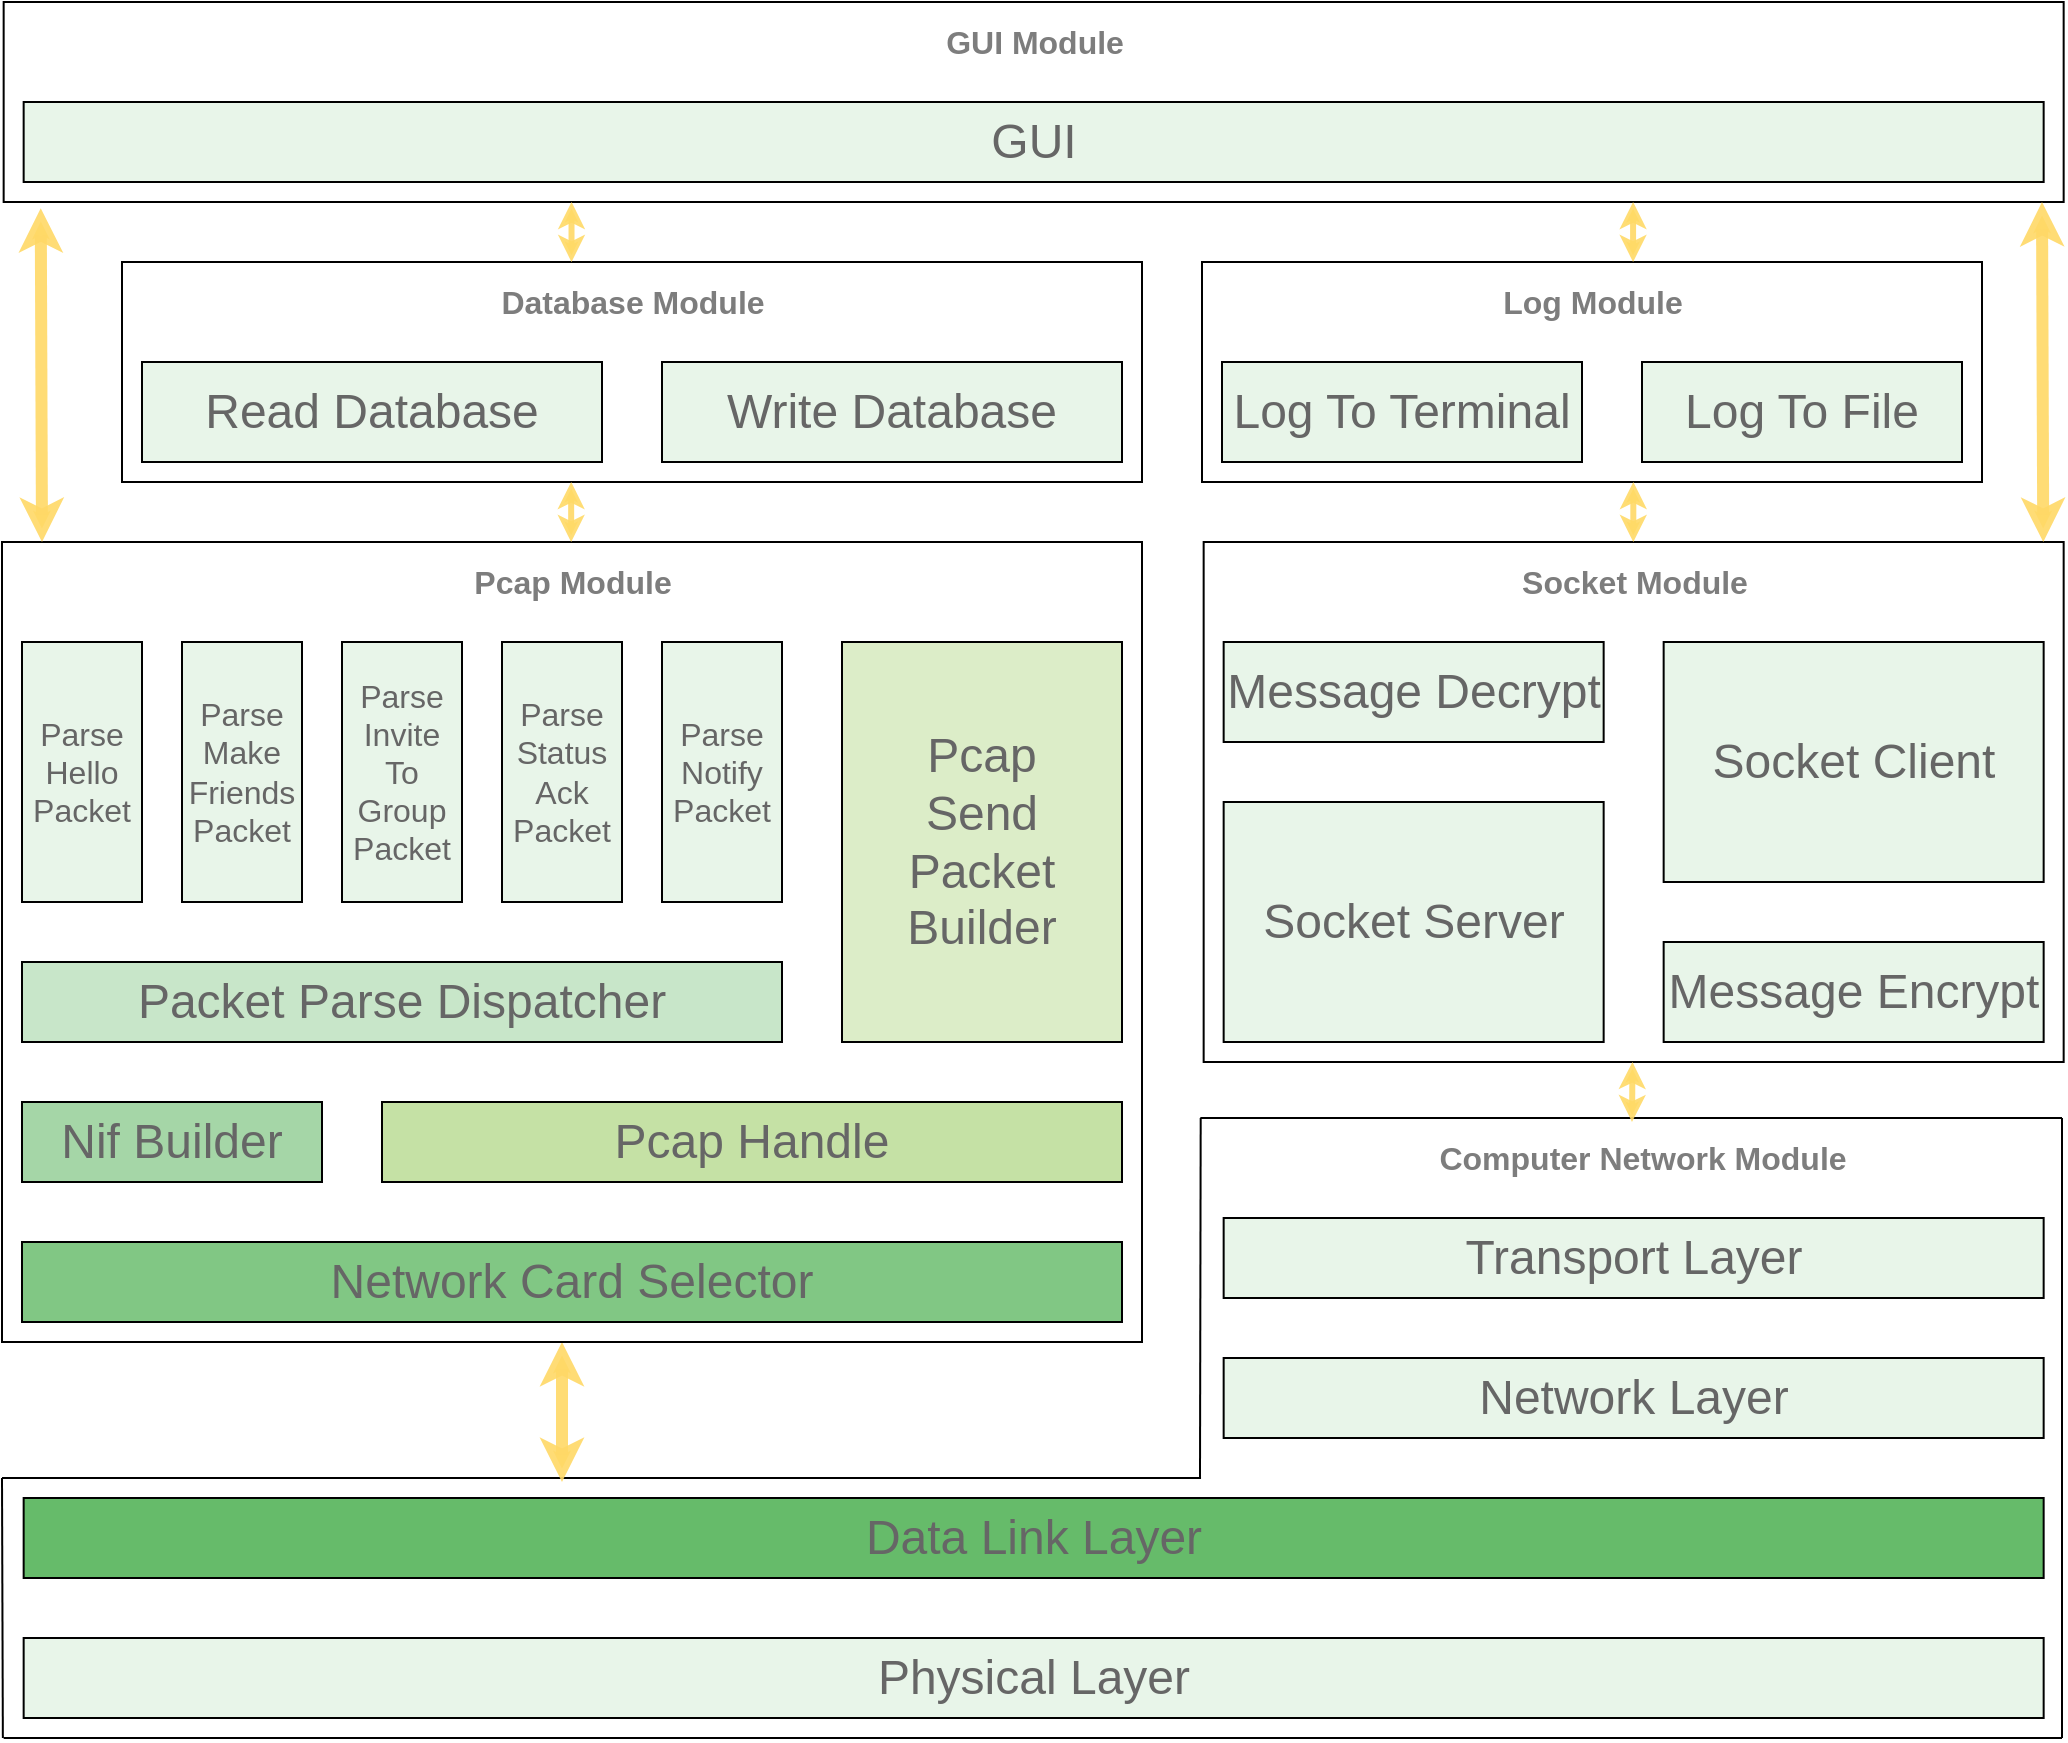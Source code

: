 <mxfile version="14.6.6" type="github">
  <diagram id="JCKB8MocDSN7x97dPDkK" name="Page-1">
    <mxGraphModel dx="1730" dy="1047" grid="1" gridSize="10" guides="1" tooltips="1" connect="1" arrows="1" fold="1" page="1" pageScale="1" pageWidth="1654" pageHeight="2336" math="0" shadow="0">
      <root>
        <mxCell id="0" />
        <mxCell id="1" parent="0" />
        <mxCell id="Dv_WCurl7W9lhUE-oqcY-136" value="" style="group" vertex="1" connectable="0" parent="1">
          <mxGeometry x="300.0" y="858" width="1030" height="310" as="geometry" />
        </mxCell>
        <mxCell id="Dv_WCurl7W9lhUE-oqcY-111" value="" style="group" vertex="1" connectable="0" parent="Dv_WCurl7W9lhUE-oqcY-136">
          <mxGeometry width="1030" height="310" as="geometry" />
        </mxCell>
        <mxCell id="Dv_WCurl7W9lhUE-oqcY-74" value="" style="endArrow=none;html=1;strokeWidth=1;" edge="1" parent="Dv_WCurl7W9lhUE-oqcY-111">
          <mxGeometry x="10.821" width="49.96" height="57.407" as="geometry">
            <mxPoint x="1030" y="310" as="sourcePoint" />
            <mxPoint x="0.829" y="310" as="targetPoint" />
          </mxGeometry>
        </mxCell>
        <mxCell id="Dv_WCurl7W9lhUE-oqcY-97" value="" style="endArrow=none;html=1;strokeWidth=1;" edge="1" parent="Dv_WCurl7W9lhUE-oqcY-111">
          <mxGeometry x="10.821" y="34.444" width="49.96" height="57.407" as="geometry">
            <mxPoint x="1030" y="310" as="sourcePoint" />
            <mxPoint x="1030" as="targetPoint" />
          </mxGeometry>
        </mxCell>
        <mxCell id="Dv_WCurl7W9lhUE-oqcY-98" value="" style="endArrow=none;html=1;strokeWidth=1;" edge="1" parent="Dv_WCurl7W9lhUE-oqcY-111">
          <mxGeometry x="-1019.179" y="195.185" width="49.96" height="57.407" as="geometry">
            <mxPoint x="0.43" y="310" as="sourcePoint" />
            <mxPoint x="5.684e-14" y="180" as="targetPoint" />
          </mxGeometry>
        </mxCell>
        <mxCell id="Dv_WCurl7W9lhUE-oqcY-99" value="" style="endArrow=none;html=1;strokeWidth=1;" edge="1" parent="Dv_WCurl7W9lhUE-oqcY-111">
          <mxGeometry x="-420.261" y="34.444" width="49.96" height="57.407" as="geometry">
            <mxPoint x="599" y="180" as="sourcePoint" />
            <mxPoint x="599.347" as="targetPoint" />
          </mxGeometry>
        </mxCell>
        <mxCell id="Dv_WCurl7W9lhUE-oqcY-106" value="" style="endArrow=none;html=1;strokeWidth=1;" edge="1" parent="Dv_WCurl7W9lhUE-oqcY-111">
          <mxGeometry x="9.991" y="-129.999" width="49.96" height="57.407" as="geometry">
            <mxPoint x="599.516" y="180.001" as="sourcePoint" />
            <mxPoint x="-0.001" y="180.001" as="targetPoint" />
          </mxGeometry>
        </mxCell>
        <mxCell id="Dv_WCurl7W9lhUE-oqcY-118" value="&lt;font style=&quot;font-size: 16px&quot; color=&quot;#7d7d7d&quot;&gt;&lt;b&gt;Computer Network Module&lt;/b&gt;&lt;/font&gt;" style="text;html=1;align=center;verticalAlign=middle;resizable=0;points=[];autosize=1;strokeColor=none;" vertex="1" parent="Dv_WCurl7W9lhUE-oqcY-111">
          <mxGeometry x="710" y="10" width="220" height="20" as="geometry" />
        </mxCell>
        <mxCell id="Dv_WCurl7W9lhUE-oqcY-96" value="" style="endArrow=none;html=1;strokeWidth=1;" edge="1" parent="Dv_WCurl7W9lhUE-oqcY-111">
          <mxGeometry x="610" y="-270" width="50" height="50" as="geometry">
            <mxPoint x="1030" as="sourcePoint" />
            <mxPoint x="599.17" as="targetPoint" />
          </mxGeometry>
        </mxCell>
        <mxCell id="Dv_WCurl7W9lhUE-oqcY-141" value="" style="endArrow=classic;startArrow=classic;html=1;shadow=0;startSize=3;endSize=3;targetPerimeterSpacing=0;strokeColor=#FFD966;strokeWidth=6;fillColor=#FFD966;opacity=90;" edge="1" parent="Dv_WCurl7W9lhUE-oqcY-111">
          <mxGeometry width="50" height="50" relative="1" as="geometry">
            <mxPoint x="280.0" y="182" as="sourcePoint" />
            <mxPoint x="280.0" y="112" as="targetPoint" />
          </mxGeometry>
        </mxCell>
        <mxCell id="Dv_WCurl7W9lhUE-oqcY-23" value="&lt;font color=&quot;#666666&quot;&gt;&lt;span style=&quot;font-size: 24px&quot;&gt;Data Link Layer&lt;/span&gt;&lt;/font&gt;" style="rounded=0;whiteSpace=wrap;html=1;strokeColor=#000000;fillColor=#66bb6a;strokeWidth=1;" vertex="1" parent="Dv_WCurl7W9lhUE-oqcY-136">
          <mxGeometry x="10.83" y="190" width="1010" height="40" as="geometry" />
        </mxCell>
        <mxCell id="Dv_WCurl7W9lhUE-oqcY-25" value="&lt;font color=&quot;#666666&quot;&gt;&lt;span style=&quot;font-size: 24px&quot;&gt;Physical Layer&lt;/span&gt;&lt;/font&gt;" style="rounded=0;whiteSpace=wrap;html=1;strokeColor=#000000;fillColor=#e8f5e9;strokeWidth=1;" vertex="1" parent="Dv_WCurl7W9lhUE-oqcY-136">
          <mxGeometry x="10.83" y="260" width="1010" height="40" as="geometry" />
        </mxCell>
        <mxCell id="Dv_WCurl7W9lhUE-oqcY-79" value="&lt;span style=&quot;color: rgb(102 , 102 , 102) ; font-size: 24px&quot;&gt;Transport Layer&lt;/span&gt;" style="rounded=0;whiteSpace=wrap;html=1;strokeColor=#000000;fillColor=#e8f5e9;strokeWidth=1;" vertex="1" parent="Dv_WCurl7W9lhUE-oqcY-136">
          <mxGeometry x="610.83" y="50" width="410" height="40" as="geometry" />
        </mxCell>
        <mxCell id="Dv_WCurl7W9lhUE-oqcY-80" value="&lt;span style=&quot;color: rgb(102 , 102 , 102) ; font-size: 24px&quot;&gt;Network Layer&lt;/span&gt;" style="rounded=0;whiteSpace=wrap;html=1;strokeColor=#000000;fillColor=#e8f5e9;strokeWidth=1;" vertex="1" parent="Dv_WCurl7W9lhUE-oqcY-136">
          <mxGeometry x="610.83" y="120" width="410" height="40" as="geometry" />
        </mxCell>
        <mxCell id="Dv_WCurl7W9lhUE-oqcY-84" value="" style="group" vertex="1" connectable="0" parent="1">
          <mxGeometry x="900.83" y="570" width="430" height="260" as="geometry" />
        </mxCell>
        <mxCell id="Dv_WCurl7W9lhUE-oqcY-34" value="" style="rounded=0;whiteSpace=wrap;html=1;fillColor=none;" vertex="1" parent="Dv_WCurl7W9lhUE-oqcY-84">
          <mxGeometry width="430" height="260" as="geometry" />
        </mxCell>
        <mxCell id="Dv_WCurl7W9lhUE-oqcY-28" value="&lt;font color=&quot;#666666&quot;&gt;&lt;span style=&quot;font-size: 24px&quot;&gt;Socket Server&lt;/span&gt;&lt;/font&gt;" style="rounded=0;whiteSpace=wrap;html=1;strokeColor=#000000;fillColor=#e8f5e9;strokeWidth=1;" vertex="1" parent="Dv_WCurl7W9lhUE-oqcY-84">
          <mxGeometry x="10" y="130" width="190" height="120" as="geometry" />
        </mxCell>
        <mxCell id="Dv_WCurl7W9lhUE-oqcY-30" value="&lt;span style=&quot;color: rgb(102 , 102 , 102) ; font-size: 24px&quot;&gt;Socket Client&lt;/span&gt;" style="rounded=0;whiteSpace=wrap;html=1;strokeColor=#000000;fillColor=#e8f5e9;strokeWidth=1;" vertex="1" parent="Dv_WCurl7W9lhUE-oqcY-84">
          <mxGeometry x="230" y="50" width="190" height="120" as="geometry" />
        </mxCell>
        <mxCell id="Dv_WCurl7W9lhUE-oqcY-31" value="&lt;span style=&quot;color: rgb(102 , 102 , 102) ; font-size: 24px&quot;&gt;Message Decrypt&lt;/span&gt;" style="rounded=0;whiteSpace=wrap;html=1;strokeColor=#000000;fillColor=#e8f5e9;strokeWidth=1;" vertex="1" parent="Dv_WCurl7W9lhUE-oqcY-84">
          <mxGeometry x="10" y="50" width="190" height="50" as="geometry" />
        </mxCell>
        <mxCell id="Dv_WCurl7W9lhUE-oqcY-32" value="&lt;span style=&quot;color: rgb(102 , 102 , 102) ; font-size: 24px&quot;&gt;Message Encrypt&lt;/span&gt;" style="rounded=0;whiteSpace=wrap;html=1;strokeColor=#000000;fillColor=#e8f5e9;strokeWidth=1;" vertex="1" parent="Dv_WCurl7W9lhUE-oqcY-84">
          <mxGeometry x="230" y="200" width="190" height="50" as="geometry" />
        </mxCell>
        <mxCell id="Dv_WCurl7W9lhUE-oqcY-120" value="&lt;font style=&quot;font-size: 16px&quot; color=&quot;#7d7d7d&quot;&gt;&lt;b&gt;Socket Module&lt;/b&gt;&lt;/font&gt;" style="text;html=1;align=center;verticalAlign=middle;resizable=0;points=[];autosize=1;strokeColor=none;" vertex="1" parent="Dv_WCurl7W9lhUE-oqcY-84">
          <mxGeometry x="150.0" y="10" width="130" height="20" as="geometry" />
        </mxCell>
        <mxCell id="Dv_WCurl7W9lhUE-oqcY-85" value="" style="group" vertex="1" connectable="0" parent="1">
          <mxGeometry x="300" y="570" width="570" height="400" as="geometry" />
        </mxCell>
        <mxCell id="Dv_WCurl7W9lhUE-oqcY-33" value="" style="rounded=0;whiteSpace=wrap;html=1;strokeColor=#000000;fillColor=none;" vertex="1" parent="Dv_WCurl7W9lhUE-oqcY-85">
          <mxGeometry width="570" height="400" as="geometry" />
        </mxCell>
        <mxCell id="Dv_WCurl7W9lhUE-oqcY-10" value="&lt;font style=&quot;font-size: 24px&quot; color=&quot;#666666&quot;&gt;Nif Builder&lt;/font&gt;" style="rounded=0;whiteSpace=wrap;html=1;fillColor=#a5d6a7;strokeWidth=1;" vertex="1" parent="Dv_WCurl7W9lhUE-oqcY-85">
          <mxGeometry x="10" y="280" width="150" height="40" as="geometry" />
        </mxCell>
        <mxCell id="Dv_WCurl7W9lhUE-oqcY-11" value="&lt;font color=&quot;#666666&quot;&gt;&lt;span style=&quot;font-size: 24px&quot;&gt;Pcap Handle&lt;/span&gt;&lt;/font&gt;" style="rounded=0;whiteSpace=wrap;html=1;fillColor=#c5e1a5;strokeWidth=1;" vertex="1" parent="Dv_WCurl7W9lhUE-oqcY-85">
          <mxGeometry x="190" y="280" width="370" height="40" as="geometry" />
        </mxCell>
        <mxCell id="Dv_WCurl7W9lhUE-oqcY-16" value="&lt;font color=&quot;#666666&quot;&gt;&lt;span style=&quot;font-size: 24px&quot;&gt;Packet Parse Dispatcher&lt;/span&gt;&lt;/font&gt;" style="rounded=0;whiteSpace=wrap;html=1;strokeColor=#000000;fillColor=#c8e6c9;strokeWidth=1;" vertex="1" parent="Dv_WCurl7W9lhUE-oqcY-85">
          <mxGeometry x="10" y="210" width="380" height="40" as="geometry" />
        </mxCell>
        <mxCell id="Dv_WCurl7W9lhUE-oqcY-17" value="&lt;span style=&quot;color: rgb(102 , 102 , 102) ; font-size: 24px&quot;&gt;Pcap&lt;br&gt;Send&lt;br&gt;Packet&lt;br&gt;Builder&lt;br&gt;&lt;/span&gt;" style="rounded=0;whiteSpace=wrap;html=1;strokeColor=#000000;fillColor=#dcedc8;strokeWidth=1;" vertex="1" parent="Dv_WCurl7W9lhUE-oqcY-85">
          <mxGeometry x="420" y="50" width="140" height="200" as="geometry" />
        </mxCell>
        <mxCell id="Dv_WCurl7W9lhUE-oqcY-18" value="&lt;span style=&quot;color: rgb(102 , 102 , 102) ; font-size: 16px&quot;&gt;Parse&lt;br&gt;Hello&lt;br&gt;Packet&lt;br&gt;&lt;/span&gt;" style="rounded=0;whiteSpace=wrap;html=1;strokeColor=#000000;fillColor=#e8f5e9;strokeWidth=1;" vertex="1" parent="Dv_WCurl7W9lhUE-oqcY-85">
          <mxGeometry x="10" y="50" width="60" height="130" as="geometry" />
        </mxCell>
        <mxCell id="Dv_WCurl7W9lhUE-oqcY-19" value="&lt;span style=&quot;color: rgb(102 , 102 , 102) ; font-size: 16px&quot;&gt;Parse&lt;/span&gt;&lt;br style=&quot;color: rgb(102 , 102 , 102) ; font-size: 16px&quot;&gt;&lt;font color=&quot;#666666&quot;&gt;&lt;span style=&quot;font-size: 16px&quot;&gt;Make&lt;br&gt;Friends&lt;/span&gt;&lt;/font&gt;&lt;br style=&quot;color: rgb(102 , 102 , 102) ; font-size: 16px&quot;&gt;&lt;span style=&quot;color: rgb(102 , 102 , 102) ; font-size: 16px&quot;&gt;Packet&lt;/span&gt;" style="rounded=0;whiteSpace=wrap;html=1;strokeColor=#000000;fillColor=#e8f5e9;strokeWidth=1;" vertex="1" parent="Dv_WCurl7W9lhUE-oqcY-85">
          <mxGeometry x="90" y="50" width="60" height="130" as="geometry" />
        </mxCell>
        <mxCell id="Dv_WCurl7W9lhUE-oqcY-20" value="&lt;span style=&quot;color: rgb(102 , 102 , 102) ; font-size: 16px&quot;&gt;Parse&lt;/span&gt;&lt;br style=&quot;color: rgb(102 , 102 , 102) ; font-size: 16px&quot;&gt;&lt;span style=&quot;color: rgb(102 , 102 , 102) ; font-size: 16px&quot;&gt;Invite&lt;br&gt;&lt;/span&gt;&lt;span style=&quot;color: rgb(102 , 102 , 102) ; font-size: 16px&quot;&gt;To&lt;br&gt;&lt;/span&gt;&lt;font color=&quot;#666666&quot;&gt;&lt;span style=&quot;font-size: 16px&quot;&gt;Group&lt;/span&gt;&lt;/font&gt;&lt;br style=&quot;color: rgb(102 , 102 , 102) ; font-size: 16px&quot;&gt;&lt;span style=&quot;color: rgb(102 , 102 , 102) ; font-size: 16px&quot;&gt;Packet&lt;/span&gt;" style="rounded=0;whiteSpace=wrap;html=1;strokeColor=#000000;fillColor=#e8f5e9;strokeWidth=1;" vertex="1" parent="Dv_WCurl7W9lhUE-oqcY-85">
          <mxGeometry x="170" y="50" width="60" height="130" as="geometry" />
        </mxCell>
        <mxCell id="Dv_WCurl7W9lhUE-oqcY-21" value="&lt;span style=&quot;color: rgb(102 , 102 , 102) ; font-size: 16px&quot;&gt;Parse&lt;/span&gt;&lt;br style=&quot;color: rgb(102 , 102 , 102) ; font-size: 16px&quot;&gt;&lt;span style=&quot;color: rgb(102 , 102 , 102) ; font-size: 16px&quot;&gt;Status&lt;br&gt;&lt;/span&gt;&lt;font color=&quot;#666666&quot;&gt;&lt;span style=&quot;font-size: 16px&quot;&gt;Ack&lt;/span&gt;&lt;/font&gt;&lt;br style=&quot;color: rgb(102 , 102 , 102) ; font-size: 16px&quot;&gt;&lt;span style=&quot;color: rgb(102 , 102 , 102) ; font-size: 16px&quot;&gt;Packet&lt;/span&gt;" style="rounded=0;whiteSpace=wrap;html=1;strokeColor=#000000;fillColor=#e8f5e9;strokeWidth=1;" vertex="1" parent="Dv_WCurl7W9lhUE-oqcY-85">
          <mxGeometry x="250" y="50" width="60" height="130" as="geometry" />
        </mxCell>
        <mxCell id="Dv_WCurl7W9lhUE-oqcY-22" value="&lt;span style=&quot;color: rgb(102 , 102 , 102) ; font-size: 16px&quot;&gt;Parse&lt;/span&gt;&lt;br style=&quot;color: rgb(102 , 102 , 102) ; font-size: 16px&quot;&gt;&lt;font color=&quot;#666666&quot;&gt;&lt;span style=&quot;font-size: 16px&quot;&gt;Notify&lt;/span&gt;&lt;/font&gt;&lt;br style=&quot;color: rgb(102 , 102 , 102) ; font-size: 16px&quot;&gt;&lt;span style=&quot;color: rgb(102 , 102 , 102) ; font-size: 16px&quot;&gt;Packet&lt;/span&gt;" style="rounded=0;whiteSpace=wrap;html=1;strokeColor=#000000;fillColor=#e8f5e9;strokeWidth=1;" vertex="1" parent="Dv_WCurl7W9lhUE-oqcY-85">
          <mxGeometry x="330" y="50" width="60" height="130" as="geometry" />
        </mxCell>
        <mxCell id="Dv_WCurl7W9lhUE-oqcY-9" value="&lt;font style=&quot;font-size: 24px&quot; color=&quot;#666666&quot;&gt;Network Card Selector&lt;/font&gt;" style="rounded=0;whiteSpace=wrap;html=1;fillColor=#81c784;strokeWidth=1;" vertex="1" parent="Dv_WCurl7W9lhUE-oqcY-85">
          <mxGeometry x="10" y="350" width="550" height="40" as="geometry" />
        </mxCell>
        <mxCell id="Dv_WCurl7W9lhUE-oqcY-119" value="&lt;font style=&quot;font-size: 16px&quot; color=&quot;#7d7d7d&quot;&gt;&lt;b&gt;Pcap Module&lt;/b&gt;&lt;/font&gt;" style="text;html=1;align=center;verticalAlign=middle;resizable=0;points=[];autosize=1;strokeColor=none;" vertex="1" parent="Dv_WCurl7W9lhUE-oqcY-85">
          <mxGeometry x="230" y="10" width="110" height="20" as="geometry" />
        </mxCell>
        <mxCell id="Dv_WCurl7W9lhUE-oqcY-94" value="" style="group" vertex="1" connectable="0" parent="1">
          <mxGeometry x="300.83" y="300" width="1030" height="100" as="geometry" />
        </mxCell>
        <mxCell id="Dv_WCurl7W9lhUE-oqcY-93" value="" style="rounded=0;whiteSpace=wrap;html=1;strokeColor=#000000;strokeWidth=1;fillColor=none;gradientColor=none;" vertex="1" parent="Dv_WCurl7W9lhUE-oqcY-94">
          <mxGeometry width="1030" height="100" as="geometry" />
        </mxCell>
        <mxCell id="Dv_WCurl7W9lhUE-oqcY-41" value="&lt;font color=&quot;#666666&quot;&gt;&lt;span style=&quot;font-size: 24px&quot;&gt;GUI&lt;/span&gt;&lt;/font&gt;" style="rounded=0;whiteSpace=wrap;html=1;strokeColor=#000000;fillColor=#e8f5e9;" vertex="1" parent="Dv_WCurl7W9lhUE-oqcY-94">
          <mxGeometry x="10" y="50" width="1010" height="40" as="geometry" />
        </mxCell>
        <mxCell id="Dv_WCurl7W9lhUE-oqcY-123" value="&lt;font style=&quot;font-size: 16px&quot; color=&quot;#7d7d7d&quot;&gt;&lt;b&gt;GUI Module&lt;/b&gt;&lt;/font&gt;" style="text;html=1;align=center;verticalAlign=middle;resizable=0;points=[];autosize=1;strokeColor=none;" vertex="1" parent="Dv_WCurl7W9lhUE-oqcY-94">
          <mxGeometry x="465.0" y="10" width="100" height="20" as="geometry" />
        </mxCell>
        <mxCell id="Dv_WCurl7W9lhUE-oqcY-116" value="" style="group" vertex="1" connectable="0" parent="1">
          <mxGeometry x="900" y="430" width="390" height="110" as="geometry" />
        </mxCell>
        <mxCell id="Dv_WCurl7W9lhUE-oqcY-88" value="" style="rounded=0;whiteSpace=wrap;html=1;strokeColor=#000000;strokeWidth=1;fillColor=none;gradientColor=none;" vertex="1" parent="Dv_WCurl7W9lhUE-oqcY-116">
          <mxGeometry width="390" height="110" as="geometry" />
        </mxCell>
        <mxCell id="Dv_WCurl7W9lhUE-oqcY-89" value="&lt;font color=&quot;#666666&quot;&gt;&lt;span style=&quot;font-size: 24px&quot;&gt;Log To Terminal&lt;/span&gt;&lt;/font&gt;" style="rounded=0;whiteSpace=wrap;html=1;strokeColor=#000000;fillColor=#e8f5e9;" vertex="1" parent="Dv_WCurl7W9lhUE-oqcY-116">
          <mxGeometry x="10" y="50" width="180" height="50" as="geometry" />
        </mxCell>
        <mxCell id="Dv_WCurl7W9lhUE-oqcY-90" value="&lt;span style=&quot;color: rgb(102 , 102 , 102) ; font-size: 24px&quot;&gt;Log To File&lt;/span&gt;" style="rounded=0;whiteSpace=wrap;html=1;strokeColor=#000000;fillColor=#e8f5e9;" vertex="1" parent="Dv_WCurl7W9lhUE-oqcY-116">
          <mxGeometry x="220" y="50" width="160" height="50" as="geometry" />
        </mxCell>
        <mxCell id="Dv_WCurl7W9lhUE-oqcY-122" value="&lt;font style=&quot;font-size: 16px&quot; color=&quot;#7d7d7d&quot;&gt;&lt;b&gt;Log Module&lt;/b&gt;&lt;/font&gt;" style="text;html=1;align=center;verticalAlign=middle;resizable=0;points=[];autosize=1;strokeColor=none;" vertex="1" parent="Dv_WCurl7W9lhUE-oqcY-116">
          <mxGeometry x="140" y="10" width="110" height="20" as="geometry" />
        </mxCell>
        <mxCell id="Dv_WCurl7W9lhUE-oqcY-117" value="" style="group" vertex="1" connectable="0" parent="1">
          <mxGeometry x="360" y="430" width="510" height="110" as="geometry" />
        </mxCell>
        <mxCell id="Dv_WCurl7W9lhUE-oqcY-86" value="" style="rounded=0;whiteSpace=wrap;html=1;strokeColor=#000000;strokeWidth=1;fillColor=none;gradientColor=none;" vertex="1" parent="Dv_WCurl7W9lhUE-oqcY-117">
          <mxGeometry width="510" height="110" as="geometry" />
        </mxCell>
        <mxCell id="Dv_WCurl7W9lhUE-oqcY-36" value="&lt;font color=&quot;#666666&quot;&gt;&lt;span style=&quot;font-size: 24px&quot;&gt;Read Database&lt;/span&gt;&lt;/font&gt;" style="rounded=0;whiteSpace=wrap;html=1;strokeColor=#000000;fillColor=#e8f5e9;" vertex="1" parent="Dv_WCurl7W9lhUE-oqcY-117">
          <mxGeometry x="10" y="50" width="230" height="50" as="geometry" />
        </mxCell>
        <mxCell id="Dv_WCurl7W9lhUE-oqcY-37" value="&lt;font color=&quot;#666666&quot;&gt;&lt;span style=&quot;font-size: 24px&quot;&gt;Write Database&lt;/span&gt;&lt;/font&gt;" style="rounded=0;whiteSpace=wrap;html=1;strokeColor=#000000;fillColor=#e8f5e9;" vertex="1" parent="Dv_WCurl7W9lhUE-oqcY-117">
          <mxGeometry x="270" y="50" width="230" height="50" as="geometry" />
        </mxCell>
        <mxCell id="Dv_WCurl7W9lhUE-oqcY-121" value="&lt;font style=&quot;font-size: 16px&quot; color=&quot;#7d7d7d&quot;&gt;&lt;b&gt;Database Module&lt;/b&gt;&lt;/font&gt;" style="text;html=1;align=center;verticalAlign=middle;resizable=0;points=[];autosize=1;strokeColor=none;" vertex="1" parent="Dv_WCurl7W9lhUE-oqcY-117">
          <mxGeometry x="180" y="10" width="150" height="20" as="geometry" />
        </mxCell>
        <mxCell id="Dv_WCurl7W9lhUE-oqcY-142" value="" style="endArrow=classic;startArrow=classic;html=1;shadow=0;startSize=4;endSize=4;targetPerimeterSpacing=0;strokeColor=#FFD966;strokeWidth=3;fillColor=#FFD966;opacity=90;entryX=0.5;entryY=1;entryDx=0;entryDy=0;" edge="1" parent="1">
          <mxGeometry width="50" height="50" relative="1" as="geometry">
            <mxPoint x="1115" y="860" as="sourcePoint" />
            <mxPoint x="1115.24" y="830.0" as="targetPoint" />
          </mxGeometry>
        </mxCell>
        <mxCell id="Dv_WCurl7W9lhUE-oqcY-143" value="" style="endArrow=classic;startArrow=classic;html=1;shadow=0;startSize=3;endSize=3;targetPerimeterSpacing=0;strokeColor=#FFD966;strokeWidth=6;fillColor=#FFD966;opacity=90;entryX=0.018;entryY=1.031;entryDx=0;entryDy=0;entryPerimeter=0;" edge="1" parent="1" target="Dv_WCurl7W9lhUE-oqcY-93">
          <mxGeometry width="50" height="50" relative="1" as="geometry">
            <mxPoint x="320" y="570" as="sourcePoint" />
            <mxPoint x="320" y="502.0" as="targetPoint" />
          </mxGeometry>
        </mxCell>
        <mxCell id="Dv_WCurl7W9lhUE-oqcY-144" value="" style="endArrow=classic;startArrow=classic;html=1;shadow=0;startSize=3;endSize=3;targetPerimeterSpacing=0;strokeColor=#FFD966;strokeWidth=6;fillColor=#FFD966;opacity=90;" edge="1" parent="1">
          <mxGeometry width="50" height="50" relative="1" as="geometry">
            <mxPoint x="1320.63" y="570.0" as="sourcePoint" />
            <mxPoint x="1320" y="400" as="targetPoint" />
          </mxGeometry>
        </mxCell>
        <mxCell id="Dv_WCurl7W9lhUE-oqcY-146" value="" style="endArrow=classic;startArrow=classic;html=1;shadow=0;startSize=4;endSize=4;targetPerimeterSpacing=0;strokeColor=#FFD966;strokeWidth=3;fillColor=#FFD966;opacity=90;entryX=0.018;entryY=1.031;entryDx=0;entryDy=0;entryPerimeter=0;" edge="1" parent="1">
          <mxGeometry width="50" height="50" relative="1" as="geometry">
            <mxPoint x="1115.66" y="570" as="sourcePoint" />
            <mxPoint x="1115.66" y="540" as="targetPoint" />
          </mxGeometry>
        </mxCell>
        <mxCell id="Dv_WCurl7W9lhUE-oqcY-147" value="" style="endArrow=classic;startArrow=classic;html=1;shadow=0;startSize=4;endSize=4;targetPerimeterSpacing=0;strokeColor=#FFD966;strokeWidth=3;fillColor=#FFD966;opacity=90;entryX=0.018;entryY=1.031;entryDx=0;entryDy=0;entryPerimeter=0;" edge="1" parent="1">
          <mxGeometry width="50" height="50" relative="1" as="geometry">
            <mxPoint x="584.76" y="430" as="sourcePoint" />
            <mxPoint x="584.76" y="400" as="targetPoint" />
          </mxGeometry>
        </mxCell>
        <mxCell id="Dv_WCurl7W9lhUE-oqcY-145" value="" style="endArrow=classic;startArrow=classic;html=1;shadow=0;startSize=4;endSize=4;targetPerimeterSpacing=0;strokeColor=#FFD966;strokeWidth=3;fillColor=#FFD966;opacity=90;entryX=0.018;entryY=1.031;entryDx=0;entryDy=0;entryPerimeter=0;" edge="1" parent="1">
          <mxGeometry width="50" height="50" relative="1" as="geometry">
            <mxPoint x="584.58" y="570" as="sourcePoint" />
            <mxPoint x="584.58" y="540.0" as="targetPoint" />
          </mxGeometry>
        </mxCell>
        <mxCell id="Dv_WCurl7W9lhUE-oqcY-148" value="" style="endArrow=classic;startArrow=classic;html=1;shadow=0;startSize=4;endSize=4;targetPerimeterSpacing=0;strokeColor=#FFD966;strokeWidth=3;fillColor=#FFD966;opacity=90;entryX=0.018;entryY=1.031;entryDx=0;entryDy=0;entryPerimeter=0;" edge="1" parent="1">
          <mxGeometry width="50" height="50" relative="1" as="geometry">
            <mxPoint x="1115.54" y="430" as="sourcePoint" />
            <mxPoint x="1115.54" y="400" as="targetPoint" />
          </mxGeometry>
        </mxCell>
      </root>
    </mxGraphModel>
  </diagram>
</mxfile>
